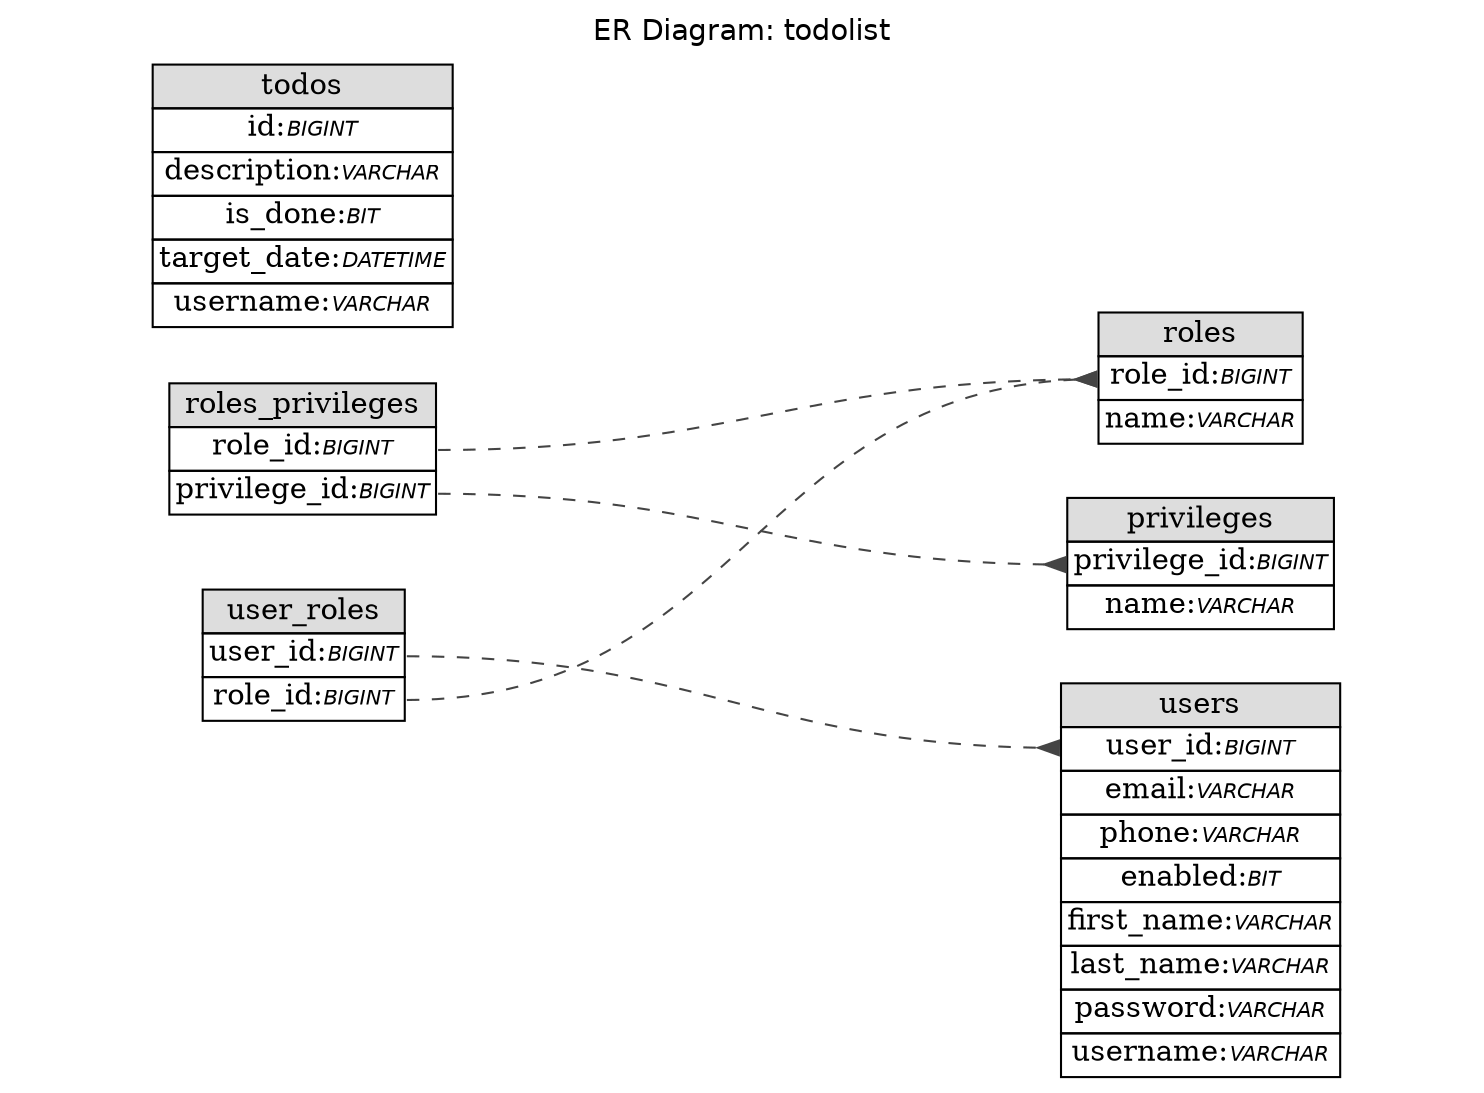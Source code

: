 // ************************************************************
// Generated by: Sequel Pro
// Version 4541
//
// http://www.sequelpro.com/
// https://github.com/sequelpro/sequelpro
//
// Host: 127.0.0.1 (MySQL 5.5.5-10.3.11-MariaDB)
// Database: todolist
// Generation Time: 2020-08-13 13:26:58 +0000
// ************************************************************

digraph "Database Structure" {
	label = "ER Diagram: todolist";
	labelloc = t;
	compound = true;
	node [ shape = record ];
	fontname = "Helvetica";
	ranksep = 1.25;
	ratio = 0.7;
	rankdir = LR;
	subgraph "table_privileges" {
		node [ shape = "plaintext" ];
		"privileges" [ label=<
			<TABLE BORDER="0" CELLSPACING="0" CELLBORDER="1">
			<TR><TD COLSPAN="3" BGCOLOR="#DDDDDD">privileges</TD></TR>
			<TR><TD COLSPAN="3" PORT="privilege_id">privilege_id:<FONT FACE="Helvetica-Oblique" POINT-SIZE="10">BIGINT</FONT></TD></TR>
			<TR><TD COLSPAN="3" PORT="name">name:<FONT FACE="Helvetica-Oblique" POINT-SIZE="10">VARCHAR</FONT></TD></TR>
			</TABLE>>
		];
	}
	subgraph "table_roles" {
		node [ shape = "plaintext" ];
		"roles" [ label=<
			<TABLE BORDER="0" CELLSPACING="0" CELLBORDER="1">
			<TR><TD COLSPAN="3" BGCOLOR="#DDDDDD">roles</TD></TR>
			<TR><TD COLSPAN="3" PORT="role_id">role_id:<FONT FACE="Helvetica-Oblique" POINT-SIZE="10">BIGINT</FONT></TD></TR>
			<TR><TD COLSPAN="3" PORT="name">name:<FONT FACE="Helvetica-Oblique" POINT-SIZE="10">VARCHAR</FONT></TD></TR>
			</TABLE>>
		];
	}
	subgraph "table_roles_privileges" {
		node [ shape = "plaintext" ];
		"roles_privileges" [ label=<
			<TABLE BORDER="0" CELLSPACING="0" CELLBORDER="1">
			<TR><TD COLSPAN="3" BGCOLOR="#DDDDDD">roles_privileges</TD></TR>
			<TR><TD COLSPAN="3" PORT="role_id">role_id:<FONT FACE="Helvetica-Oblique" POINT-SIZE="10">BIGINT</FONT></TD></TR>
			<TR><TD COLSPAN="3" PORT="privilege_id">privilege_id:<FONT FACE="Helvetica-Oblique" POINT-SIZE="10">BIGINT</FONT></TD></TR>
			</TABLE>>
		];
	}
	subgraph "table_todos" {
		node [ shape = "plaintext" ];
		"todos" [ label=<
			<TABLE BORDER="0" CELLSPACING="0" CELLBORDER="1">
			<TR><TD COLSPAN="3" BGCOLOR="#DDDDDD">todos</TD></TR>
			<TR><TD COLSPAN="3" PORT="id">id:<FONT FACE="Helvetica-Oblique" POINT-SIZE="10">BIGINT</FONT></TD></TR>
			<TR><TD COLSPAN="3" PORT="description">description:<FONT FACE="Helvetica-Oblique" POINT-SIZE="10">VARCHAR</FONT></TD></TR>
			<TR><TD COLSPAN="3" PORT="is_done">is_done:<FONT FACE="Helvetica-Oblique" POINT-SIZE="10">BIT</FONT></TD></TR>
			<TR><TD COLSPAN="3" PORT="target_date">target_date:<FONT FACE="Helvetica-Oblique" POINT-SIZE="10">DATETIME</FONT></TD></TR>
			<TR><TD COLSPAN="3" PORT="username">username:<FONT FACE="Helvetica-Oblique" POINT-SIZE="10">VARCHAR</FONT></TD></TR>
			</TABLE>>
		];
	}
	subgraph "table_user_roles" {
		node [ shape = "plaintext" ];
		"user_roles" [ label=<
			<TABLE BORDER="0" CELLSPACING="0" CELLBORDER="1">
			<TR><TD COLSPAN="3" BGCOLOR="#DDDDDD">user_roles</TD></TR>
			<TR><TD COLSPAN="3" PORT="user_id">user_id:<FONT FACE="Helvetica-Oblique" POINT-SIZE="10">BIGINT</FONT></TD></TR>
			<TR><TD COLSPAN="3" PORT="role_id">role_id:<FONT FACE="Helvetica-Oblique" POINT-SIZE="10">BIGINT</FONT></TD></TR>
			</TABLE>>
		];
	}
	subgraph "table_users" {
		node [ shape = "plaintext" ];
		"users" [ label=<
			<TABLE BORDER="0" CELLSPACING="0" CELLBORDER="1">
			<TR><TD COLSPAN="3" BGCOLOR="#DDDDDD">users</TD></TR>
			<TR><TD COLSPAN="3" PORT="user_id">user_id:<FONT FACE="Helvetica-Oblique" POINT-SIZE="10">BIGINT</FONT></TD></TR>
			<TR><TD COLSPAN="3" PORT="email">email:<FONT FACE="Helvetica-Oblique" POINT-SIZE="10">VARCHAR</FONT></TD></TR>
			<TR><TD COLSPAN="3" PORT="phone">phone:<FONT FACE="Helvetica-Oblique" POINT-SIZE="10">VARCHAR</FONT></TD></TR>
			<TR><TD COLSPAN="3" PORT="enabled">enabled:<FONT FACE="Helvetica-Oblique" POINT-SIZE="10">BIT</FONT></TD></TR>
			<TR><TD COLSPAN="3" PORT="first_name">first_name:<FONT FACE="Helvetica-Oblique" POINT-SIZE="10">VARCHAR</FONT></TD></TR>
			<TR><TD COLSPAN="3" PORT="last_name">last_name:<FONT FACE="Helvetica-Oblique" POINT-SIZE="10">VARCHAR</FONT></TD></TR>
			<TR><TD COLSPAN="3" PORT="password">password:<FONT FACE="Helvetica-Oblique" POINT-SIZE="10">VARCHAR</FONT></TD></TR>
			<TR><TD COLSPAN="3" PORT="username">username:<FONT FACE="Helvetica-Oblique" POINT-SIZE="10">VARCHAR</FONT></TD></TR>
			</TABLE>>
		];
	}
edge [ arrowhead=inv, arrowtail=normal, style=dashed, color="#444444" ];
roles_privileges:privilege_id -> privileges:privilege_id ;
roles_privileges:role_id -> roles:role_id ;
user_roles:role_id -> roles:role_id ;
user_roles:user_id -> users:user_id ;
}
